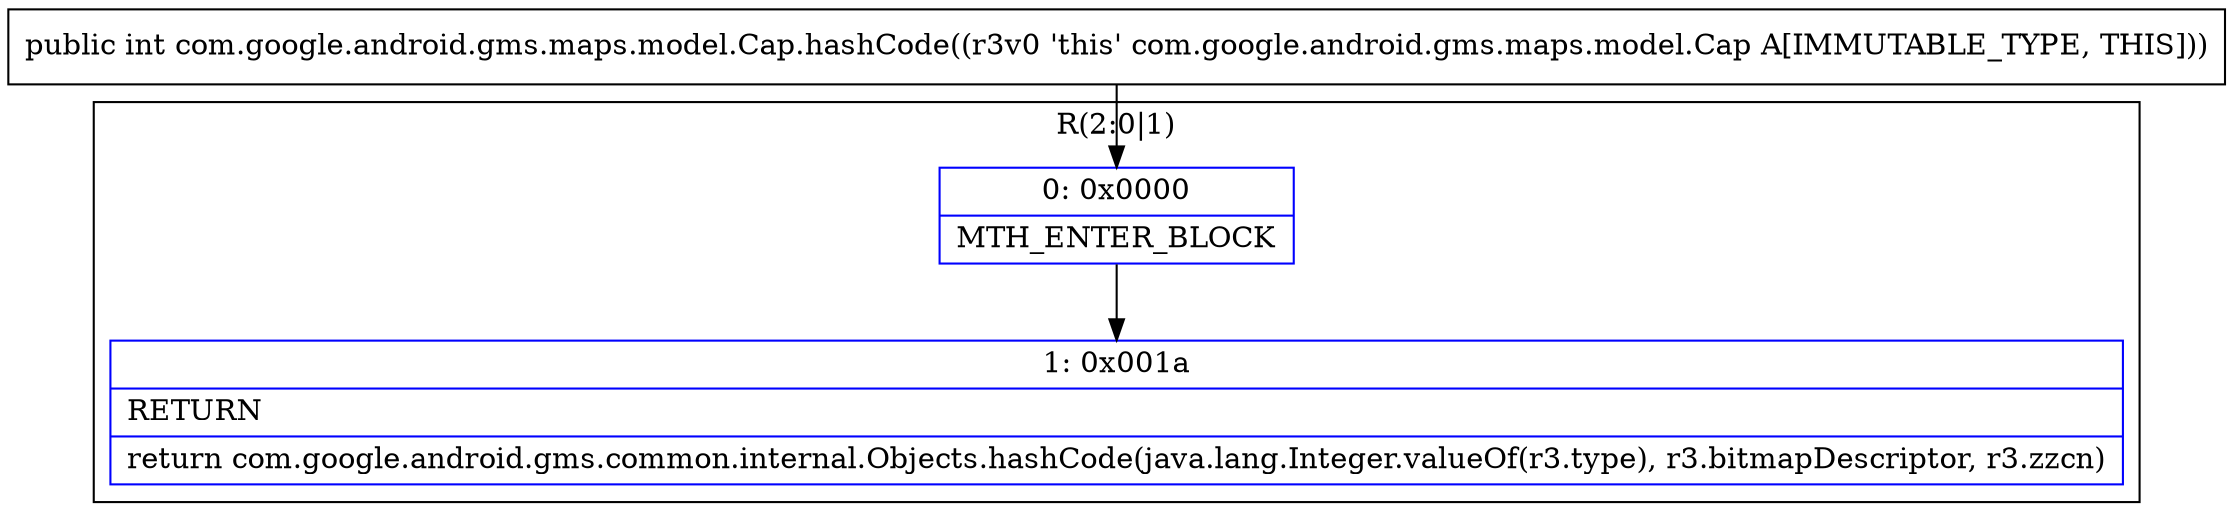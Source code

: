 digraph "CFG forcom.google.android.gms.maps.model.Cap.hashCode()I" {
subgraph cluster_Region_214558161 {
label = "R(2:0|1)";
node [shape=record,color=blue];
Node_0 [shape=record,label="{0\:\ 0x0000|MTH_ENTER_BLOCK\l}"];
Node_1 [shape=record,label="{1\:\ 0x001a|RETURN\l|return com.google.android.gms.common.internal.Objects.hashCode(java.lang.Integer.valueOf(r3.type), r3.bitmapDescriptor, r3.zzcn)\l}"];
}
MethodNode[shape=record,label="{public int com.google.android.gms.maps.model.Cap.hashCode((r3v0 'this' com.google.android.gms.maps.model.Cap A[IMMUTABLE_TYPE, THIS])) }"];
MethodNode -> Node_0;
Node_0 -> Node_1;
}

